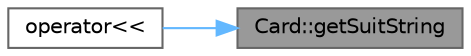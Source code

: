 digraph "Card::getSuitString"
{
 // INTERACTIVE_SVG=YES
 // LATEX_PDF_SIZE
  bgcolor="transparent";
  edge [fontname=Helvetica,fontsize=10,labelfontname=Helvetica,labelfontsize=10];
  node [fontname=Helvetica,fontsize=10,shape=box,height=0.2,width=0.4];
  rankdir="RL";
  Node1 [id="Node000001",label="Card::getSuitString",height=0.2,width=0.4,color="gray40", fillcolor="grey60", style="filled", fontcolor="black",tooltip="Get string representation of card's suit."];
  Node1 -> Node2 [id="edge2_Node000001_Node000002",dir="back",color="steelblue1",style="solid",tooltip=" "];
  Node2 [id="Node000002",label="operator\<\<",height=0.2,width=0.4,color="grey40", fillcolor="white", style="filled",URL="$_card_8cpp.html#afca3531cbc62b8f6f63365dec9728970",tooltip="Stream output operator."];
}
